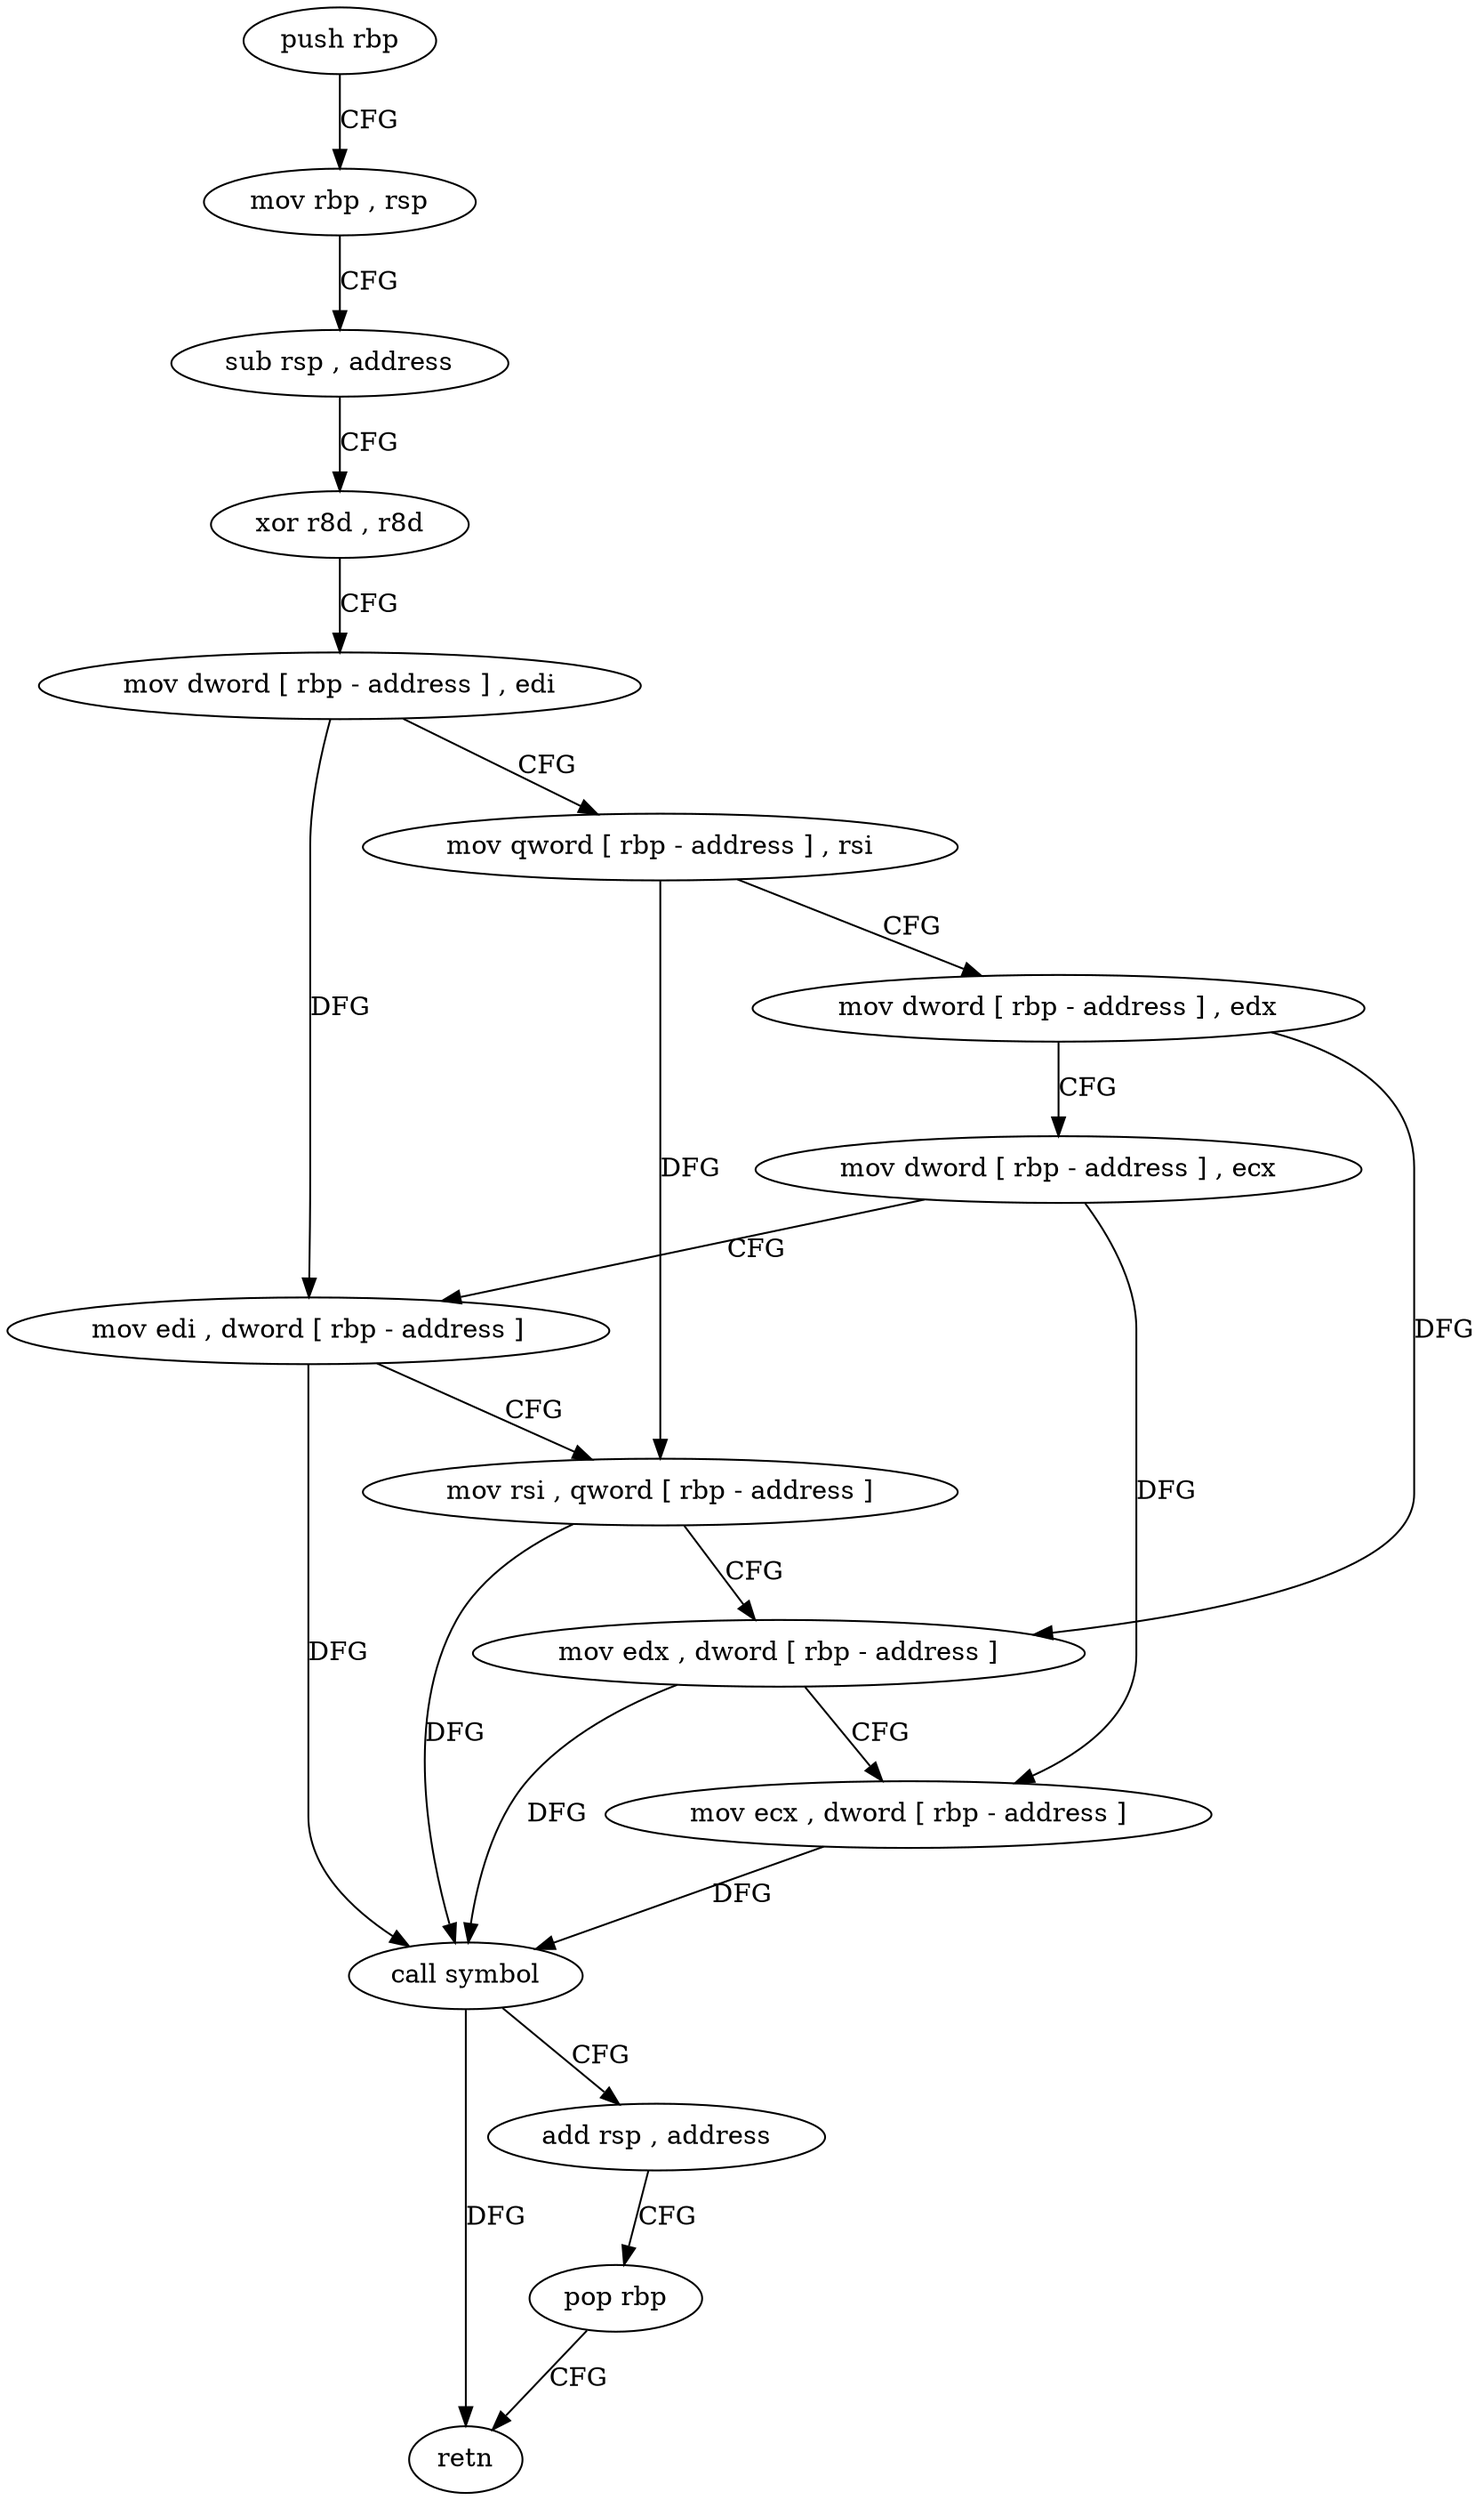 digraph "func" {
"4210416" [label = "push rbp" ]
"4210417" [label = "mov rbp , rsp" ]
"4210420" [label = "sub rsp , address" ]
"4210424" [label = "xor r8d , r8d" ]
"4210427" [label = "mov dword [ rbp - address ] , edi" ]
"4210430" [label = "mov qword [ rbp - address ] , rsi" ]
"4210434" [label = "mov dword [ rbp - address ] , edx" ]
"4210437" [label = "mov dword [ rbp - address ] , ecx" ]
"4210440" [label = "mov edi , dword [ rbp - address ]" ]
"4210443" [label = "mov rsi , qword [ rbp - address ]" ]
"4210447" [label = "mov edx , dword [ rbp - address ]" ]
"4210450" [label = "mov ecx , dword [ rbp - address ]" ]
"4210453" [label = "call symbol" ]
"4210458" [label = "add rsp , address" ]
"4210462" [label = "pop rbp" ]
"4210463" [label = "retn" ]
"4210416" -> "4210417" [ label = "CFG" ]
"4210417" -> "4210420" [ label = "CFG" ]
"4210420" -> "4210424" [ label = "CFG" ]
"4210424" -> "4210427" [ label = "CFG" ]
"4210427" -> "4210430" [ label = "CFG" ]
"4210427" -> "4210440" [ label = "DFG" ]
"4210430" -> "4210434" [ label = "CFG" ]
"4210430" -> "4210443" [ label = "DFG" ]
"4210434" -> "4210437" [ label = "CFG" ]
"4210434" -> "4210447" [ label = "DFG" ]
"4210437" -> "4210440" [ label = "CFG" ]
"4210437" -> "4210450" [ label = "DFG" ]
"4210440" -> "4210443" [ label = "CFG" ]
"4210440" -> "4210453" [ label = "DFG" ]
"4210443" -> "4210447" [ label = "CFG" ]
"4210443" -> "4210453" [ label = "DFG" ]
"4210447" -> "4210450" [ label = "CFG" ]
"4210447" -> "4210453" [ label = "DFG" ]
"4210450" -> "4210453" [ label = "DFG" ]
"4210453" -> "4210458" [ label = "CFG" ]
"4210453" -> "4210463" [ label = "DFG" ]
"4210458" -> "4210462" [ label = "CFG" ]
"4210462" -> "4210463" [ label = "CFG" ]
}
